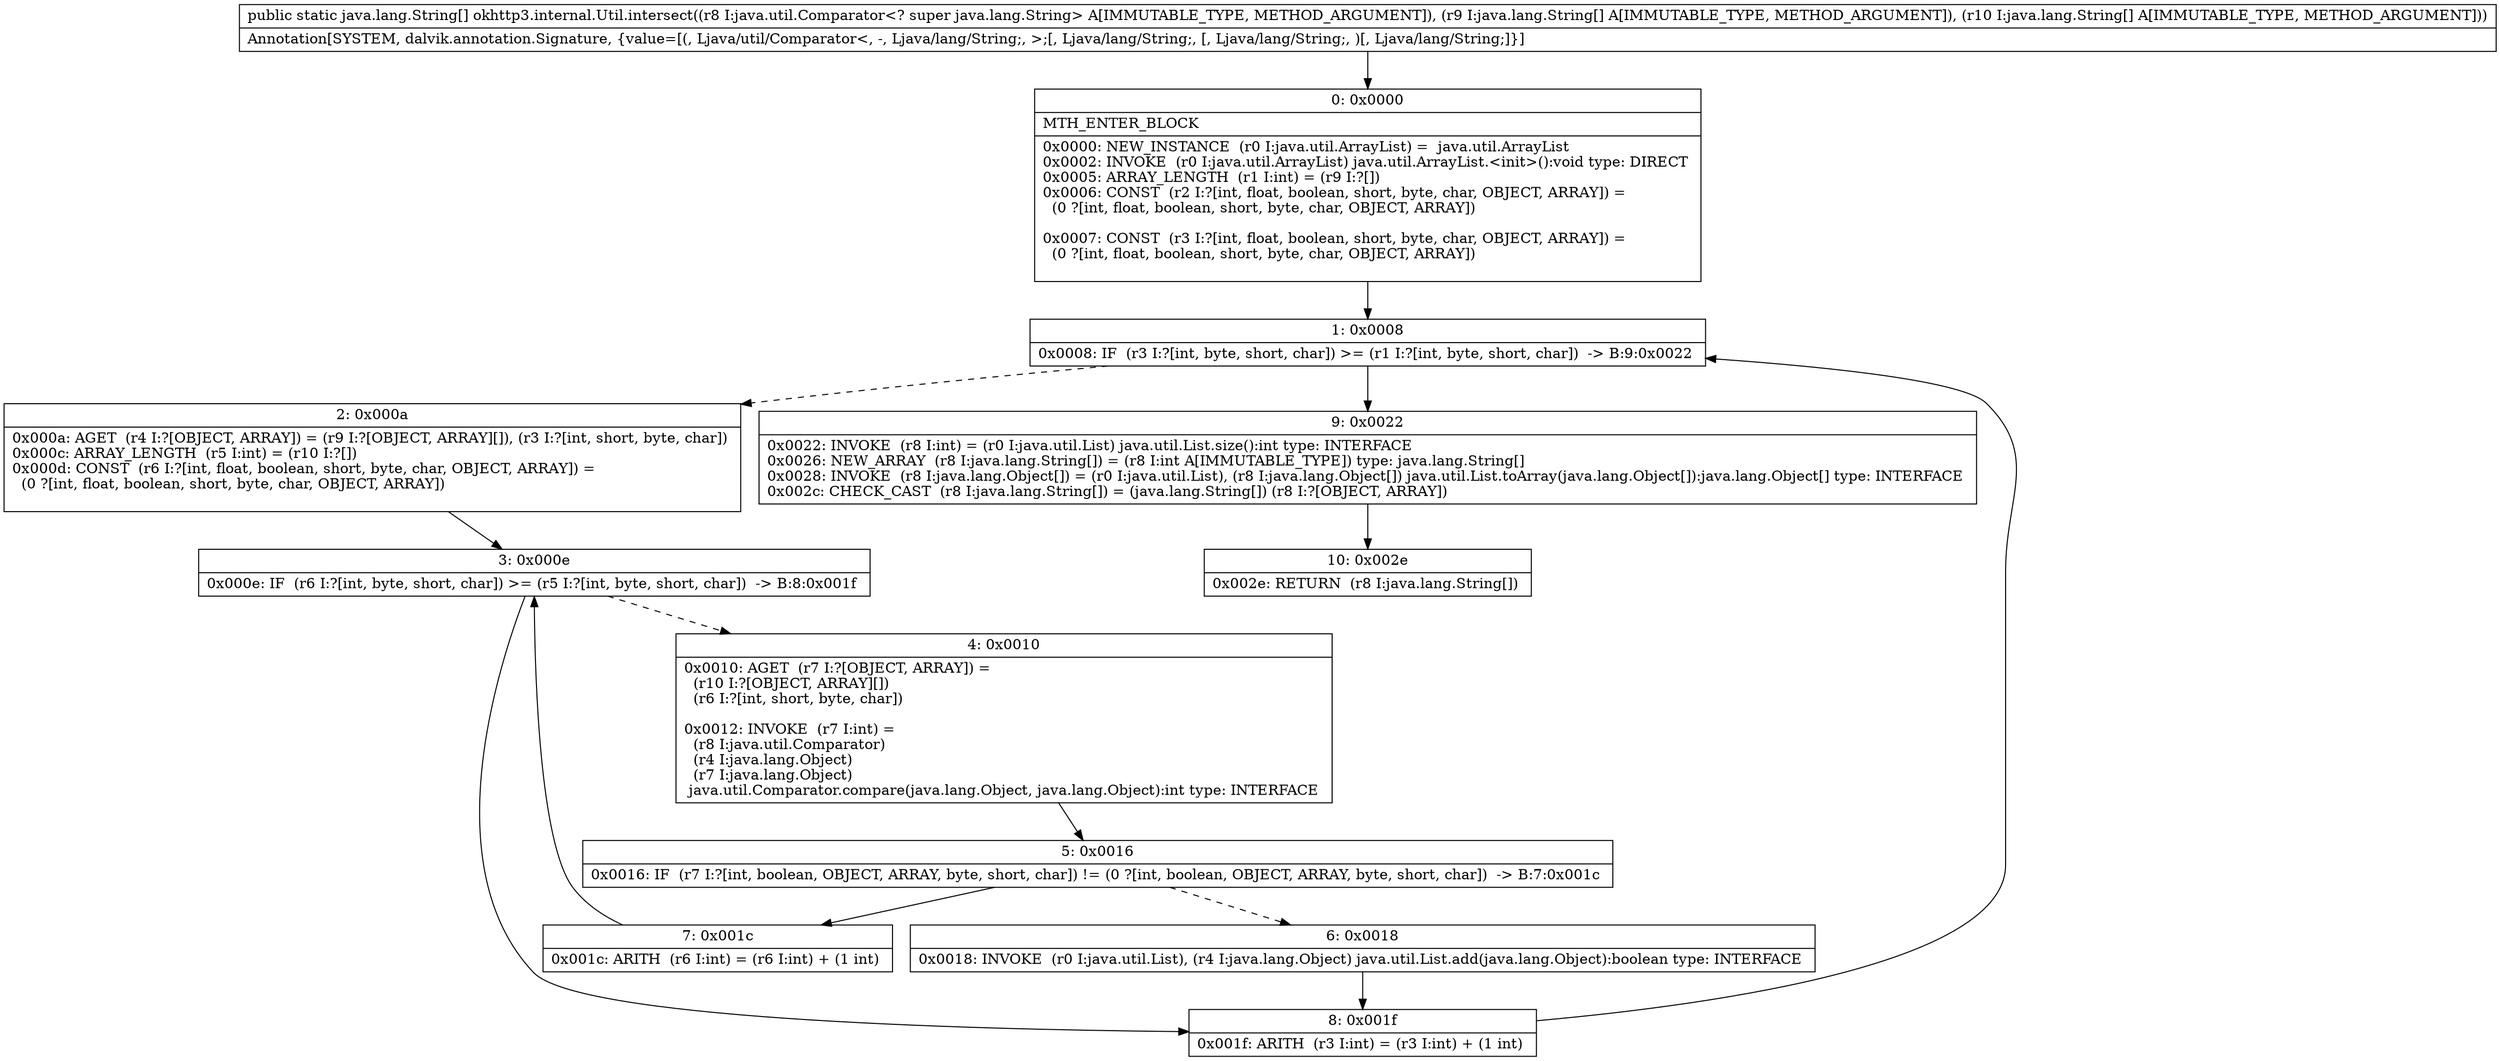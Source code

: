 digraph "CFG forokhttp3.internal.Util.intersect(Ljava\/util\/Comparator;[Ljava\/lang\/String;[Ljava\/lang\/String;)[Ljava\/lang\/String;" {
Node_0 [shape=record,label="{0\:\ 0x0000|MTH_ENTER_BLOCK\l|0x0000: NEW_INSTANCE  (r0 I:java.util.ArrayList) =  java.util.ArrayList \l0x0002: INVOKE  (r0 I:java.util.ArrayList) java.util.ArrayList.\<init\>():void type: DIRECT \l0x0005: ARRAY_LENGTH  (r1 I:int) = (r9 I:?[]) \l0x0006: CONST  (r2 I:?[int, float, boolean, short, byte, char, OBJECT, ARRAY]) = \l  (0 ?[int, float, boolean, short, byte, char, OBJECT, ARRAY])\l \l0x0007: CONST  (r3 I:?[int, float, boolean, short, byte, char, OBJECT, ARRAY]) = \l  (0 ?[int, float, boolean, short, byte, char, OBJECT, ARRAY])\l \l}"];
Node_1 [shape=record,label="{1\:\ 0x0008|0x0008: IF  (r3 I:?[int, byte, short, char]) \>= (r1 I:?[int, byte, short, char])  \-\> B:9:0x0022 \l}"];
Node_2 [shape=record,label="{2\:\ 0x000a|0x000a: AGET  (r4 I:?[OBJECT, ARRAY]) = (r9 I:?[OBJECT, ARRAY][]), (r3 I:?[int, short, byte, char]) \l0x000c: ARRAY_LENGTH  (r5 I:int) = (r10 I:?[]) \l0x000d: CONST  (r6 I:?[int, float, boolean, short, byte, char, OBJECT, ARRAY]) = \l  (0 ?[int, float, boolean, short, byte, char, OBJECT, ARRAY])\l \l}"];
Node_3 [shape=record,label="{3\:\ 0x000e|0x000e: IF  (r6 I:?[int, byte, short, char]) \>= (r5 I:?[int, byte, short, char])  \-\> B:8:0x001f \l}"];
Node_4 [shape=record,label="{4\:\ 0x0010|0x0010: AGET  (r7 I:?[OBJECT, ARRAY]) = \l  (r10 I:?[OBJECT, ARRAY][])\l  (r6 I:?[int, short, byte, char])\l \l0x0012: INVOKE  (r7 I:int) = \l  (r8 I:java.util.Comparator)\l  (r4 I:java.lang.Object)\l  (r7 I:java.lang.Object)\l java.util.Comparator.compare(java.lang.Object, java.lang.Object):int type: INTERFACE \l}"];
Node_5 [shape=record,label="{5\:\ 0x0016|0x0016: IF  (r7 I:?[int, boolean, OBJECT, ARRAY, byte, short, char]) != (0 ?[int, boolean, OBJECT, ARRAY, byte, short, char])  \-\> B:7:0x001c \l}"];
Node_6 [shape=record,label="{6\:\ 0x0018|0x0018: INVOKE  (r0 I:java.util.List), (r4 I:java.lang.Object) java.util.List.add(java.lang.Object):boolean type: INTERFACE \l}"];
Node_7 [shape=record,label="{7\:\ 0x001c|0x001c: ARITH  (r6 I:int) = (r6 I:int) + (1 int) \l}"];
Node_8 [shape=record,label="{8\:\ 0x001f|0x001f: ARITH  (r3 I:int) = (r3 I:int) + (1 int) \l}"];
Node_9 [shape=record,label="{9\:\ 0x0022|0x0022: INVOKE  (r8 I:int) = (r0 I:java.util.List) java.util.List.size():int type: INTERFACE \l0x0026: NEW_ARRAY  (r8 I:java.lang.String[]) = (r8 I:int A[IMMUTABLE_TYPE]) type: java.lang.String[] \l0x0028: INVOKE  (r8 I:java.lang.Object[]) = (r0 I:java.util.List), (r8 I:java.lang.Object[]) java.util.List.toArray(java.lang.Object[]):java.lang.Object[] type: INTERFACE \l0x002c: CHECK_CAST  (r8 I:java.lang.String[]) = (java.lang.String[]) (r8 I:?[OBJECT, ARRAY]) \l}"];
Node_10 [shape=record,label="{10\:\ 0x002e|0x002e: RETURN  (r8 I:java.lang.String[]) \l}"];
MethodNode[shape=record,label="{public static java.lang.String[] okhttp3.internal.Util.intersect((r8 I:java.util.Comparator\<? super java.lang.String\> A[IMMUTABLE_TYPE, METHOD_ARGUMENT]), (r9 I:java.lang.String[] A[IMMUTABLE_TYPE, METHOD_ARGUMENT]), (r10 I:java.lang.String[] A[IMMUTABLE_TYPE, METHOD_ARGUMENT]))  | Annotation[SYSTEM, dalvik.annotation.Signature, \{value=[(, Ljava\/util\/Comparator\<, \-, Ljava\/lang\/String;, \>;[, Ljava\/lang\/String;, [, Ljava\/lang\/String;, )[, Ljava\/lang\/String;]\}]\l}"];
MethodNode -> Node_0;
Node_0 -> Node_1;
Node_1 -> Node_2[style=dashed];
Node_1 -> Node_9;
Node_2 -> Node_3;
Node_3 -> Node_4[style=dashed];
Node_3 -> Node_8;
Node_4 -> Node_5;
Node_5 -> Node_6[style=dashed];
Node_5 -> Node_7;
Node_6 -> Node_8;
Node_7 -> Node_3;
Node_8 -> Node_1;
Node_9 -> Node_10;
}

